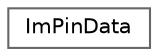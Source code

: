 digraph "Graphical Class Hierarchy"
{
 // LATEX_PDF_SIZE
  bgcolor="transparent";
  edge [fontname=Helvetica,fontsize=10,labelfontname=Helvetica,labelfontsize=10];
  node [fontname=Helvetica,fontsize=10,shape=box,height=0.2,width=0.4];
  rankdir="LR";
  Node0 [label="ImPinData",height=0.2,width=0.4,color="grey40", fillcolor="white", style="filled",URL="$struct_im_pin_data.html",tooltip=" "];
}
